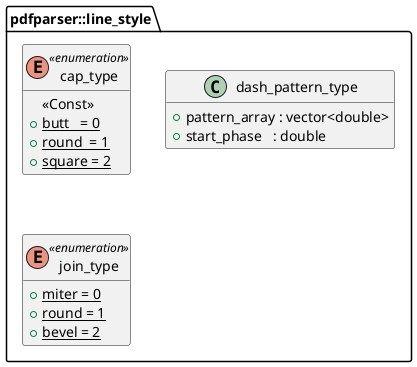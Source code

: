 @startuml line_style
hide empty members
namespace pdfparser::line_style {
enum cap_type <<enumeration>> {
	<<Const>>
	+{static} butt   = 0
	+{static} round  = 1
	+{static} square = 2
}
class dash_pattern_type {
	+pattern_array : vector<double>
	+start_phase   : double
}
enum join_type <<enumeration>> {
	+{static} miter = 0
	+{static} round = 1
	+{static} bevel = 2
}
}
@enduml
